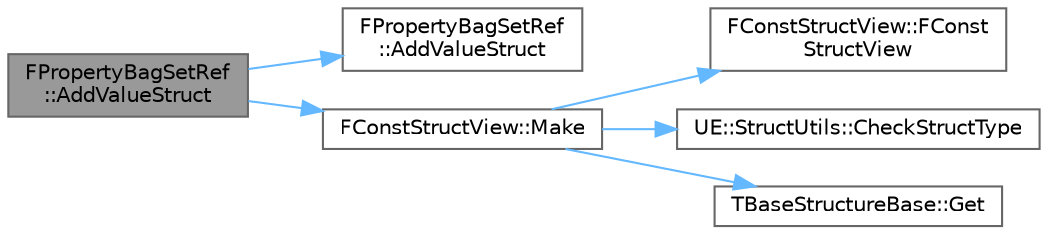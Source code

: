 digraph "FPropertyBagSetRef::AddValueStruct"
{
 // INTERACTIVE_SVG=YES
 // LATEX_PDF_SIZE
  bgcolor="transparent";
  edge [fontname=Helvetica,fontsize=10,labelfontname=Helvetica,labelfontsize=10];
  node [fontname=Helvetica,fontsize=10,shape=box,height=0.2,width=0.4];
  rankdir="LR";
  Node1 [id="Node000001",label="FPropertyBagSetRef\l::AddValueStruct",height=0.2,width=0.4,color="gray40", fillcolor="grey60", style="filled", fontcolor="black",tooltip="Adds struct value specified type."];
  Node1 -> Node2 [id="edge1_Node000001_Node000002",color="steelblue1",style="solid",tooltip=" "];
  Node2 [id="Node000002",label="FPropertyBagSetRef\l::AddValueStruct",height=0.2,width=0.4,color="grey40", fillcolor="white", style="filled",URL="$d7/d67/classFPropertyBagSetRef.html#a3fa3e891424526135166d0bc7cdeb0e6",tooltip=" "];
  Node1 -> Node3 [id="edge2_Node000001_Node000003",color="steelblue1",style="solid",tooltip=" "];
  Node3 [id="Node000003",label="FConstStructView::Make",height=0.2,width=0.4,color="grey40", fillcolor="white", style="filled",URL="$de/d57/structFConstStructView.html#afb2d6557ed1d8bd40f9f86611504b8f4",tooltip="Creates a new FConstStructView from the templated struct."];
  Node3 -> Node4 [id="edge3_Node000003_Node000004",color="steelblue1",style="solid",tooltip=" "];
  Node4 [id="Node000004",label="FConstStructView::FConst\lStructView",height=0.2,width=0.4,color="grey40", fillcolor="white", style="filled",URL="$de/d57/structFConstStructView.html#affc1ac86299b54fdb2cf5c85ddc8c511",tooltip=" "];
  Node3 -> Node5 [id="edge4_Node000003_Node000005",color="steelblue1",style="solid",tooltip=" "];
  Node5 [id="Node000005",label="UE::StructUtils::CheckStructType",height=0.2,width=0.4,color="grey40", fillcolor="white", style="filled",URL="$da/db6/namespaceUE_1_1StructUtils.html#a38693c8e991336c903452e370294b3bf",tooltip=" "];
  Node3 -> Node6 [id="edge5_Node000003_Node000006",color="steelblue1",style="solid",tooltip=" "];
  Node6 [id="Node000006",label="TBaseStructureBase::Get",height=0.2,width=0.4,color="grey40", fillcolor="white", style="filled",URL="$d3/d61/structTBaseStructureBase.html#a0293c35703fa02b53edae7b546be5b75",tooltip=" "];
}
